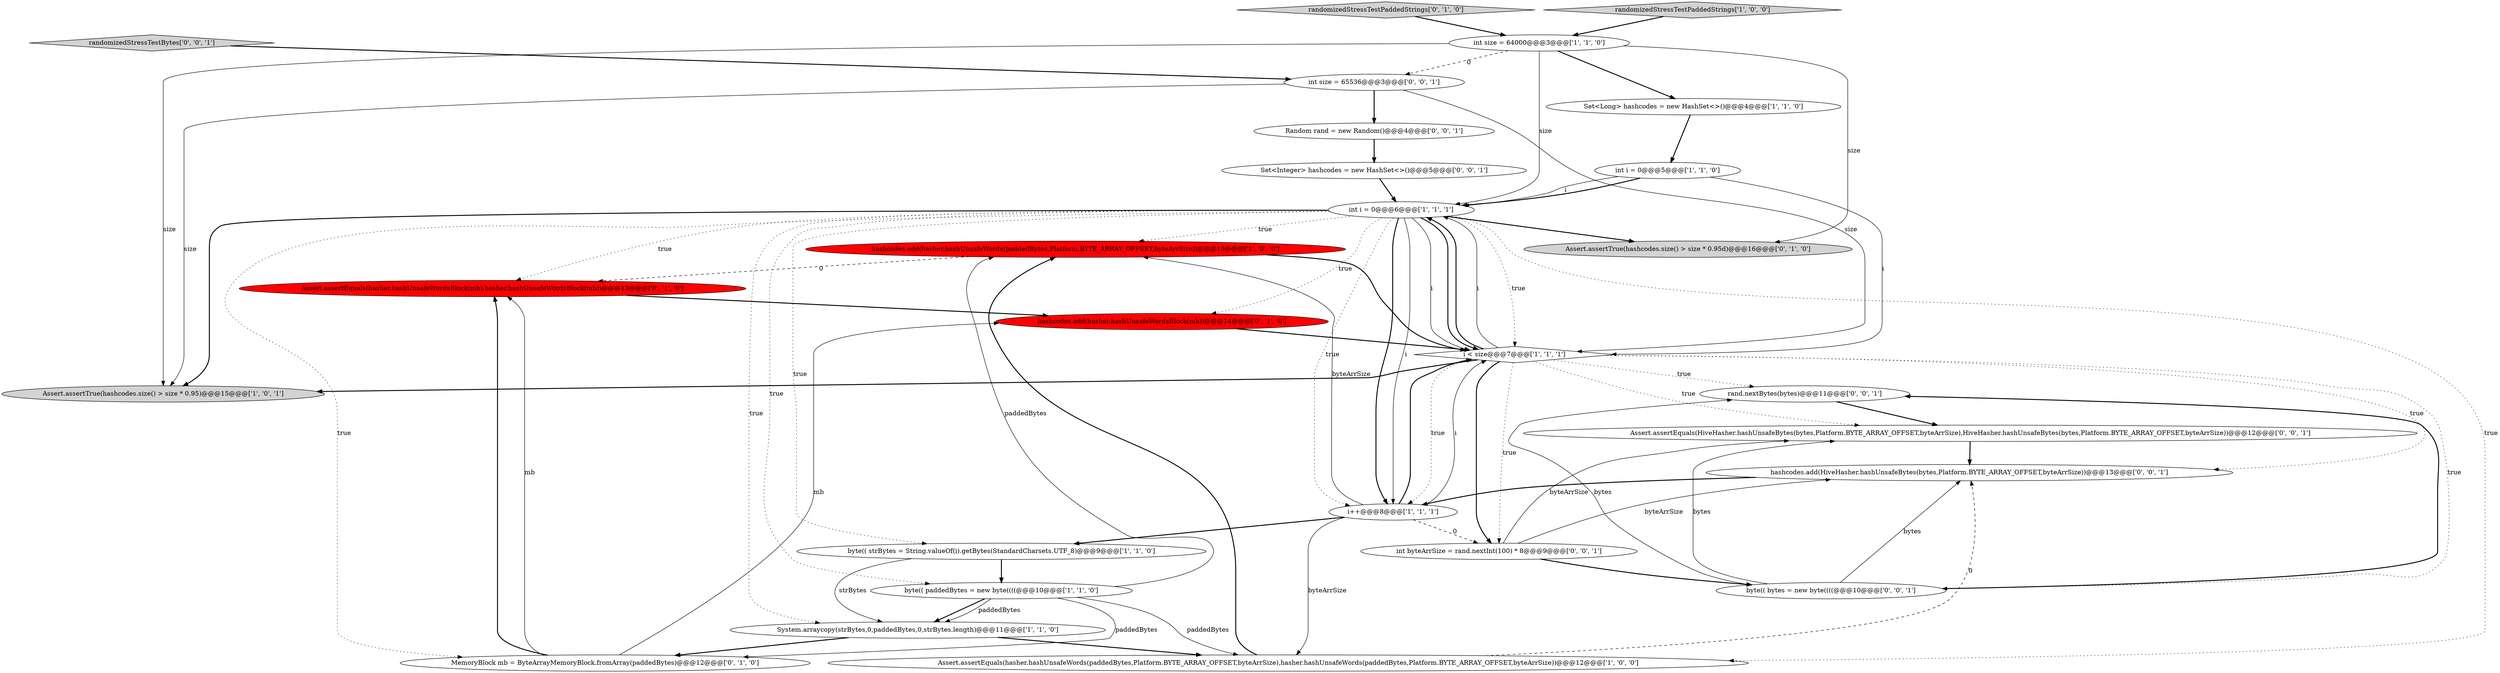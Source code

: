 digraph {
1 [style = filled, label = "Assert.assertTrue(hashcodes.size() > size * 0.95)@@@15@@@['1', '0', '1']", fillcolor = lightgray, shape = ellipse image = "AAA0AAABBB1BBB"];
2 [style = filled, label = "hashcodes.add(hasher.hashUnsafeWords(paddedBytes,Platform.BYTE_ARRAY_OFFSET,byteArrSize))@@@13@@@['1', '0', '0']", fillcolor = red, shape = ellipse image = "AAA1AAABBB1BBB"];
18 [style = filled, label = "rand.nextBytes(bytes)@@@11@@@['0', '0', '1']", fillcolor = white, shape = ellipse image = "AAA0AAABBB3BBB"];
24 [style = filled, label = "byte(( bytes = new byte((((@@@10@@@['0', '0', '1']", fillcolor = white, shape = ellipse image = "AAA0AAABBB3BBB"];
5 [style = filled, label = "int size = 64000@@@3@@@['1', '1', '0']", fillcolor = white, shape = ellipse image = "AAA0AAABBB1BBB"];
8 [style = filled, label = "Assert.assertEquals(hasher.hashUnsafeWords(paddedBytes,Platform.BYTE_ARRAY_OFFSET,byteArrSize),hasher.hashUnsafeWords(paddedBytes,Platform.BYTE_ARRAY_OFFSET,byteArrSize))@@@12@@@['1', '0', '0']", fillcolor = white, shape = ellipse image = "AAA0AAABBB1BBB"];
17 [style = filled, label = "Assert.assertEquals(hasher.hashUnsafeWordsBlock(mb),hasher.hashUnsafeWordsBlock(mb))@@@13@@@['0', '1', '0']", fillcolor = red, shape = ellipse image = "AAA1AAABBB2BBB"];
12 [style = filled, label = "i < size@@@7@@@['1', '1', '1']", fillcolor = white, shape = diamond image = "AAA0AAABBB1BBB"];
26 [style = filled, label = "randomizedStressTestBytes['0', '0', '1']", fillcolor = lightgray, shape = diamond image = "AAA0AAABBB3BBB"];
20 [style = filled, label = "Assert.assertEquals(HiveHasher.hashUnsafeBytes(bytes,Platform.BYTE_ARRAY_OFFSET,byteArrSize),HiveHasher.hashUnsafeBytes(bytes,Platform.BYTE_ARRAY_OFFSET,byteArrSize))@@@12@@@['0', '0', '1']", fillcolor = white, shape = ellipse image = "AAA0AAABBB3BBB"];
14 [style = filled, label = "randomizedStressTestPaddedStrings['0', '1', '0']", fillcolor = lightgray, shape = diamond image = "AAA0AAABBB2BBB"];
15 [style = filled, label = "MemoryBlock mb = ByteArrayMemoryBlock.fromArray(paddedBytes)@@@12@@@['0', '1', '0']", fillcolor = white, shape = ellipse image = "AAA0AAABBB2BBB"];
7 [style = filled, label = "byte(( strBytes = String.valueOf(i).getBytes(StandardCharsets.UTF_8)@@@9@@@['1', '1', '0']", fillcolor = white, shape = ellipse image = "AAA0AAABBB1BBB"];
9 [style = filled, label = "int i = 0@@@5@@@['1', '1', '0']", fillcolor = white, shape = ellipse image = "AAA0AAABBB1BBB"];
21 [style = filled, label = "hashcodes.add(HiveHasher.hashUnsafeBytes(bytes,Platform.BYTE_ARRAY_OFFSET,byteArrSize))@@@13@@@['0', '0', '1']", fillcolor = white, shape = ellipse image = "AAA0AAABBB3BBB"];
11 [style = filled, label = "randomizedStressTestPaddedStrings['1', '0', '0']", fillcolor = lightgray, shape = diamond image = "AAA0AAABBB1BBB"];
25 [style = filled, label = "int byteArrSize = rand.nextInt(100) * 8@@@9@@@['0', '0', '1']", fillcolor = white, shape = ellipse image = "AAA0AAABBB3BBB"];
22 [style = filled, label = "Random rand = new Random()@@@4@@@['0', '0', '1']", fillcolor = white, shape = ellipse image = "AAA0AAABBB3BBB"];
10 [style = filled, label = "i++@@@8@@@['1', '1', '1']", fillcolor = white, shape = ellipse image = "AAA0AAABBB1BBB"];
19 [style = filled, label = "Set<Integer> hashcodes = new HashSet<>()@@@5@@@['0', '0', '1']", fillcolor = white, shape = ellipse image = "AAA0AAABBB3BBB"];
6 [style = filled, label = "int i = 0@@@6@@@['1', '1', '1']", fillcolor = white, shape = ellipse image = "AAA0AAABBB1BBB"];
16 [style = filled, label = "hashcodes.add(hasher.hashUnsafeWordsBlock(mb))@@@14@@@['0', '1', '0']", fillcolor = red, shape = ellipse image = "AAA1AAABBB2BBB"];
4 [style = filled, label = "byte(( paddedBytes = new byte((((@@@10@@@['1', '1', '0']", fillcolor = white, shape = ellipse image = "AAA0AAABBB1BBB"];
3 [style = filled, label = "System.arraycopy(strBytes,0,paddedBytes,0,strBytes.length)@@@11@@@['1', '1', '0']", fillcolor = white, shape = ellipse image = "AAA0AAABBB1BBB"];
13 [style = filled, label = "Assert.assertTrue(hashcodes.size() > size * 0.95d)@@@16@@@['0', '1', '0']", fillcolor = lightgray, shape = ellipse image = "AAA0AAABBB2BBB"];
0 [style = filled, label = "Set<Long> hashcodes = new HashSet<>()@@@4@@@['1', '1', '0']", fillcolor = white, shape = ellipse image = "AAA0AAABBB1BBB"];
23 [style = filled, label = "int size = 65536@@@3@@@['0', '0', '1']", fillcolor = white, shape = ellipse image = "AAA0AAABBB3BBB"];
15->16 [style = solid, label="mb"];
4->3 [style = bold, label=""];
21->10 [style = bold, label=""];
10->12 [style = solid, label="i"];
0->9 [style = bold, label=""];
25->21 [style = solid, label="byteArrSize"];
25->20 [style = solid, label="byteArrSize"];
4->3 [style = solid, label="paddedBytes"];
10->8 [style = solid, label="byteArrSize"];
22->19 [style = bold, label=""];
5->23 [style = dashed, label="0"];
23->1 [style = solid, label="size"];
3->15 [style = bold, label=""];
12->18 [style = dotted, label="true"];
7->4 [style = bold, label=""];
12->10 [style = dotted, label="true"];
8->21 [style = dashed, label="0"];
19->6 [style = bold, label=""];
12->6 [style = bold, label=""];
12->1 [style = bold, label=""];
10->7 [style = bold, label=""];
24->18 [style = bold, label=""];
5->6 [style = solid, label="size"];
4->2 [style = solid, label="paddedBytes"];
24->20 [style = solid, label="bytes"];
2->12 [style = bold, label=""];
4->15 [style = solid, label="paddedBytes"];
9->6 [style = bold, label=""];
6->17 [style = dotted, label="true"];
12->21 [style = dotted, label="true"];
20->21 [style = bold, label=""];
6->10 [style = dotted, label="true"];
6->1 [style = bold, label=""];
25->24 [style = bold, label=""];
11->5 [style = bold, label=""];
15->17 [style = bold, label=""];
18->20 [style = bold, label=""];
12->6 [style = solid, label="i"];
7->3 [style = solid, label="strBytes"];
23->22 [style = bold, label=""];
6->2 [style = dotted, label="true"];
12->20 [style = dotted, label="true"];
6->16 [style = dotted, label="true"];
4->8 [style = solid, label="paddedBytes"];
5->0 [style = bold, label=""];
8->2 [style = bold, label=""];
9->6 [style = solid, label="i"];
5->13 [style = solid, label="size"];
10->12 [style = bold, label=""];
6->4 [style = dotted, label="true"];
12->25 [style = bold, label=""];
3->8 [style = bold, label=""];
6->10 [style = bold, label=""];
6->13 [style = bold, label=""];
26->23 [style = bold, label=""];
6->8 [style = dotted, label="true"];
10->2 [style = solid, label="byteArrSize"];
6->10 [style = solid, label="i"];
12->24 [style = dotted, label="true"];
5->1 [style = solid, label="size"];
6->7 [style = dotted, label="true"];
24->21 [style = solid, label="bytes"];
15->17 [style = solid, label="mb"];
23->12 [style = solid, label="size"];
6->12 [style = dotted, label="true"];
6->12 [style = solid, label="i"];
6->3 [style = dotted, label="true"];
16->12 [style = bold, label=""];
24->18 [style = solid, label="bytes"];
12->25 [style = dotted, label="true"];
10->25 [style = dashed, label="0"];
9->12 [style = solid, label="i"];
17->16 [style = bold, label=""];
2->17 [style = dashed, label="0"];
14->5 [style = bold, label=""];
6->15 [style = dotted, label="true"];
6->12 [style = bold, label=""];
}
